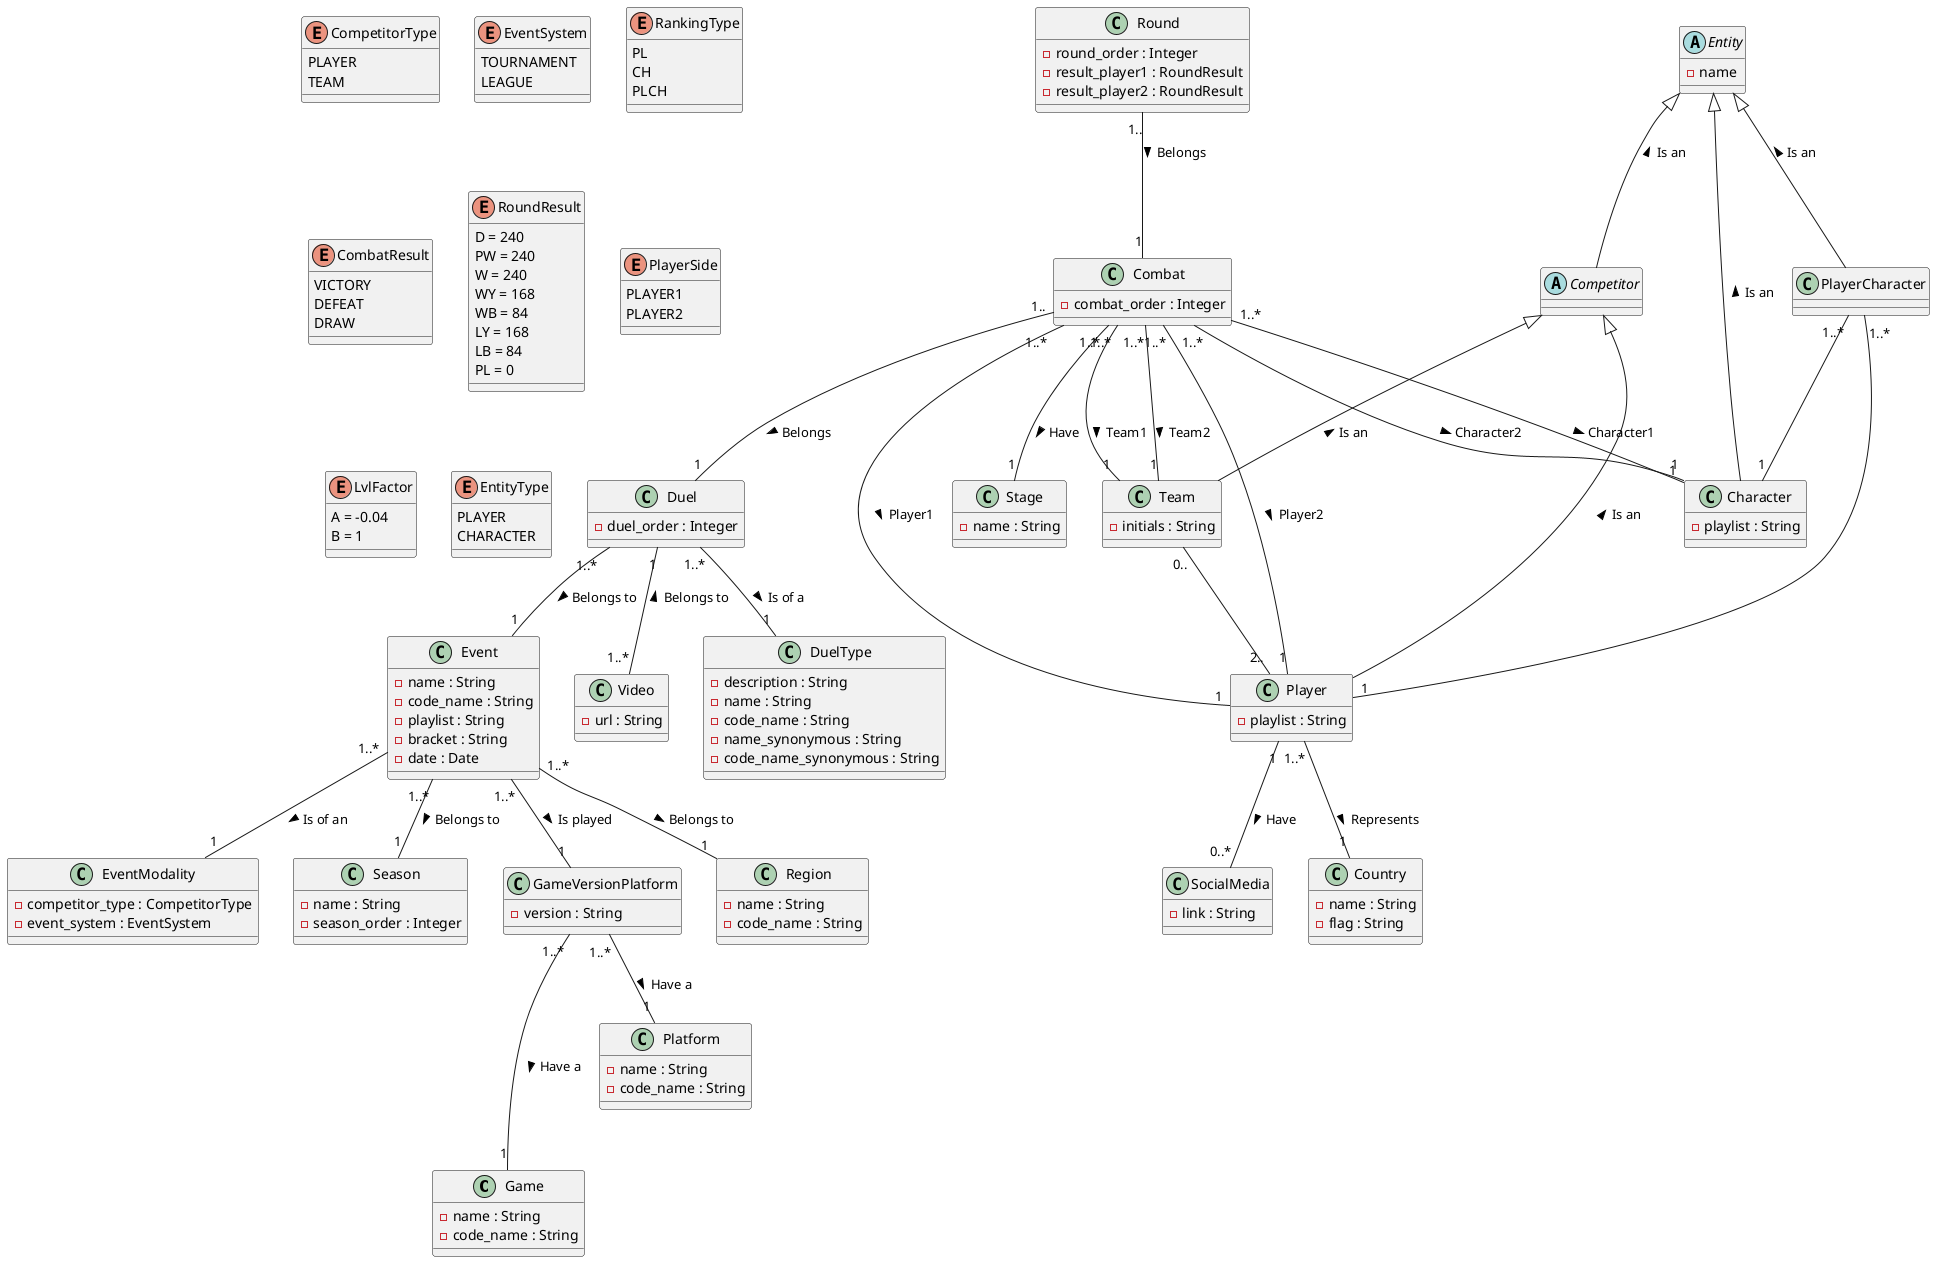 @startuml SSLEcd

' CLASSES

class Game {
    - name : String
    - code_name : String
}

class Platform {
    - name : String
    - code_name : String
}

class GameVersionPlatform {
    - version : String
}

class Region {
    - name : String
    - code_name : String
}

class SocialMedia {
    - link : String
}

enum CompetitorType {
    PLAYER
    TEAM
}

enum EventSystem {
    TOURNAMENT
    LEAGUE
}

class EventModality {
    - competitor_type : CompetitorType
    - event_system : EventSystem
}

class Season {
    - name : String
    - season_order : Integer
}

class Event {
    - name : String
    ' Seyfer Studios Lightning <Team> <Tournament/League>
    - code_name : String
    ' SSL <T> <T/L>
    - playlist : String
    - bracket : String
    - date : Date
}

class Video {
    - url : String
}

class Duel {
    - duel_order : Integer
}

class DuelType {
    - description : String
    - name : String
    - code_name : String
    - name_synonymous : String
    - code_name_synonymous : String
}

abstract Entity {
    -name
}

abstract Competitor {
}

class Player {
    - playlist : String
}

class Character {
    - playlist : String
}

class PlayerCharacter {
}

class Team {
    - initials : String
}

class Combat {
    - combat_order : Integer
}

class Round {
    ' Attributes
    - round_order : Integer
    - result_player1 : RoundResult
    - result_player2 : RoundResult
}

class Stage {
    - name : String
}

class Country {
    - name : String
    - flag : String
}


' RELATIONSHIPS

GameVersionPlatform "1..*" --- "1" Game : Have a >
GameVersionPlatform "1..*" -- "1" Platform : Have a >

Event "1..*" -- "1" Season : Belongs to >
Event "1..*" -- "1" EventModality : Is of an >
Event "1..*" -- "1" Region : Belongs to >
Event "1..*" -- "1" GameVersionPlatform : Is played >

Duel "1..*" -- "1" Event : Belongs to >
Duel "1..*" -- "1" DuelType : Is of a >
Duel "1" -- "1..*" Video : Belongs to <

Player "1" -- "0..*" SocialMedia : Have >
Player "1..*" -- "1" Country : Represents >

PlayerCharacter "1..*" -- "1" Character
PlayerCharacter "1..*" -- "1" Player

Team "0.." -- "2.." Player

Entity <|-- Character : Is an <
Entity <|-- PlayerCharacter : Is an <
Entity <|-- Competitor : Is an <
Competitor <|-- Player : Is an <
Competitor <|-- Team : Is an <

Combat "1..*" -- "1" Player : Player1 >
Combat "1..*" -- "1" Player : Player2 >
Combat "1..*" -- "1" Character : Character1 >
Combat "1..*" -- "1" Character : Character2 >
Combat "1..*" -- "1" Team : Team1 >
Combat "1..*" -- "1" Team : Team2 >
Combat "1.." -- "1" Duel : Belongs >
Combat "1..*" -- "1" Stage : Have >

Round "1.." -- "1" Combat : Belongs >


' ENUMS

enum RankingType {
    PL
    CH
    PLCH
}

enum CombatResult {
    VICTORY
    DEFEAT
    DRAW
}

enum RoundResult {
    D = 240
    PW = 240
    W = 240
    WY = 168
    WB = 84
    LY = 168
    LB = 84
    PL = 0
}

enum PlayerSide {
    PLAYER1
    PLAYER2
}

enum LvlFactor {
    A = -0.04
    B = 1
}

enum EntityType {
    PLAYER
    CHARACTER
}